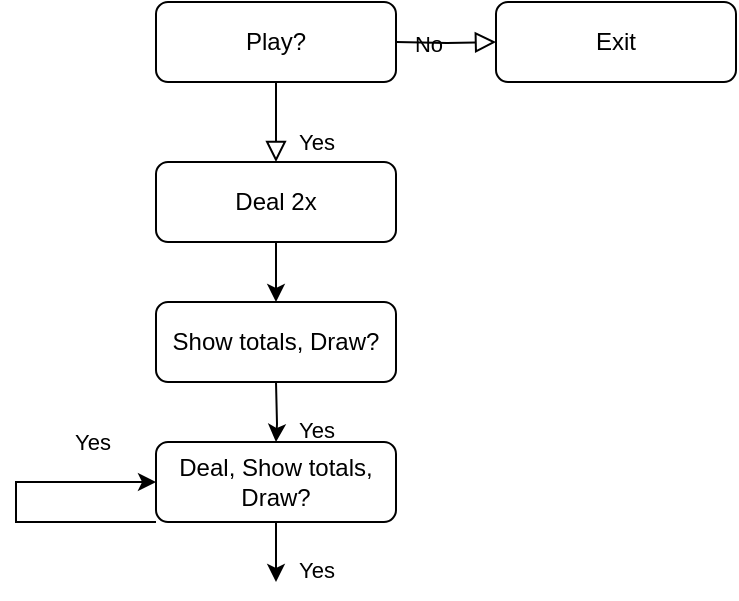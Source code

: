 <mxfile version="16.2.4" type="github">
  <diagram id="C5RBs43oDa-KdzZeNtuy" name="Page-1">
    <mxGraphModel dx="778" dy="549" grid="1" gridSize="10" guides="1" tooltips="1" connect="1" arrows="1" fold="1" page="1" pageScale="1" pageWidth="827" pageHeight="1169" math="0" shadow="0">
      <root>
        <mxCell id="WIyWlLk6GJQsqaUBKTNV-0" />
        <mxCell id="WIyWlLk6GJQsqaUBKTNV-1" parent="WIyWlLk6GJQsqaUBKTNV-0" />
        <mxCell id="sVqeN9e2uMkYKs4Kevos-5" value="" style="edgeStyle=orthogonalEdgeStyle;rounded=0;orthogonalLoop=1;jettySize=auto;html=1;" parent="WIyWlLk6GJQsqaUBKTNV-1" source="WIyWlLk6GJQsqaUBKTNV-3" target="sVqeN9e2uMkYKs4Kevos-4" edge="1">
          <mxGeometry relative="1" as="geometry" />
        </mxCell>
        <mxCell id="WIyWlLk6GJQsqaUBKTNV-3" value="Deal 2x" style="rounded=1;whiteSpace=wrap;html=1;fontSize=12;glass=0;strokeWidth=1;shadow=0;" parent="WIyWlLk6GJQsqaUBKTNV-1" vertex="1">
          <mxGeometry x="160" y="90" width="120" height="40" as="geometry" />
        </mxCell>
        <mxCell id="sVqeN9e2uMkYKs4Kevos-0" value="Play?" style="rounded=1;whiteSpace=wrap;html=1;fontSize=12;glass=0;strokeWidth=1;shadow=0;" parent="WIyWlLk6GJQsqaUBKTNV-1" vertex="1">
          <mxGeometry x="160" y="10" width="120" height="40" as="geometry" />
        </mxCell>
        <mxCell id="sVqeN9e2uMkYKs4Kevos-1" value="Yes" style="rounded=0;html=1;jettySize=auto;orthogonalLoop=1;fontSize=11;endArrow=block;endFill=0;endSize=8;strokeWidth=1;shadow=0;labelBackgroundColor=none;edgeStyle=orthogonalEdgeStyle;exitX=0.5;exitY=1;exitDx=0;exitDy=0;entryX=0.5;entryY=0;entryDx=0;entryDy=0;" parent="WIyWlLk6GJQsqaUBKTNV-1" source="sVqeN9e2uMkYKs4Kevos-0" target="WIyWlLk6GJQsqaUBKTNV-3" edge="1">
          <mxGeometry x="0.5" y="20" relative="1" as="geometry">
            <mxPoint x="230" y="130" as="sourcePoint" />
            <mxPoint x="220" y="80" as="targetPoint" />
            <Array as="points">
              <mxPoint x="220" y="60" />
              <mxPoint x="220" y="60" />
            </Array>
            <mxPoint as="offset" />
          </mxGeometry>
        </mxCell>
        <mxCell id="sVqeN9e2uMkYKs4Kevos-2" value="No" style="edgeStyle=orthogonalEdgeStyle;rounded=0;html=1;jettySize=auto;orthogonalLoop=1;fontSize=11;endArrow=block;endFill=0;endSize=8;strokeWidth=1;shadow=0;labelBackgroundColor=none;" parent="WIyWlLk6GJQsqaUBKTNV-1" target="sVqeN9e2uMkYKs4Kevos-3" edge="1">
          <mxGeometry y="10" relative="1" as="geometry">
            <mxPoint as="offset" />
            <mxPoint x="280" y="30" as="sourcePoint" />
          </mxGeometry>
        </mxCell>
        <mxCell id="sVqeN9e2uMkYKs4Kevos-3" value="Exit" style="rounded=1;whiteSpace=wrap;html=1;fontSize=12;glass=0;strokeWidth=1;shadow=0;" parent="WIyWlLk6GJQsqaUBKTNV-1" vertex="1">
          <mxGeometry x="330" y="10" width="120" height="40" as="geometry" />
        </mxCell>
        <mxCell id="sVqeN9e2uMkYKs4Kevos-4" value="Show totals, Draw?" style="rounded=1;whiteSpace=wrap;html=1;fontSize=12;glass=0;strokeWidth=1;shadow=0;" parent="WIyWlLk6GJQsqaUBKTNV-1" vertex="1">
          <mxGeometry x="160" y="160" width="120" height="40" as="geometry" />
        </mxCell>
        <mxCell id="sVqeN9e2uMkYKs4Kevos-6" value="Yes" style="edgeStyle=orthogonalEdgeStyle;rounded=0;orthogonalLoop=1;jettySize=auto;html=1;" parent="WIyWlLk6GJQsqaUBKTNV-1" target="sVqeN9e2uMkYKs4Kevos-7" edge="1">
          <mxGeometry x="0.6" y="20" relative="1" as="geometry">
            <mxPoint x="220" y="200" as="sourcePoint" />
            <mxPoint as="offset" />
          </mxGeometry>
        </mxCell>
        <mxCell id="sVqeN9e2uMkYKs4Kevos-7" value="Deal, Show totals, Draw?" style="rounded=1;whiteSpace=wrap;html=1;fontSize=12;glass=0;strokeWidth=1;shadow=0;" parent="WIyWlLk6GJQsqaUBKTNV-1" vertex="1">
          <mxGeometry x="160" y="230" width="120" height="40" as="geometry" />
        </mxCell>
        <mxCell id="sVqeN9e2uMkYKs4Kevos-8" value="Yes" style="edgeStyle=orthogonalEdgeStyle;rounded=0;orthogonalLoop=1;jettySize=auto;html=1;exitX=0;exitY=1;exitDx=0;exitDy=0;entryX=0;entryY=0.5;entryDx=0;entryDy=0;" parent="WIyWlLk6GJQsqaUBKTNV-1" source="sVqeN9e2uMkYKs4Kevos-7" target="sVqeN9e2uMkYKs4Kevos-7" edge="1">
          <mxGeometry x="0.6" y="20" relative="1" as="geometry">
            <mxPoint x="110" y="210" as="sourcePoint" />
            <mxPoint x="230" y="240" as="targetPoint" />
            <mxPoint as="offset" />
            <Array as="points">
              <mxPoint x="90" y="270" />
              <mxPoint x="90" y="250" />
            </Array>
          </mxGeometry>
        </mxCell>
        <mxCell id="sVqeN9e2uMkYKs4Kevos-9" value="Yes" style="edgeStyle=orthogonalEdgeStyle;rounded=0;orthogonalLoop=1;jettySize=auto;html=1;exitX=0.5;exitY=1;exitDx=0;exitDy=0;" parent="WIyWlLk6GJQsqaUBKTNV-1" source="sVqeN9e2uMkYKs4Kevos-7" edge="1">
          <mxGeometry x="0.6" y="20" relative="1" as="geometry">
            <mxPoint x="230" y="210" as="sourcePoint" />
            <mxPoint x="220" y="300" as="targetPoint" />
            <mxPoint as="offset" />
            <Array as="points">
              <mxPoint x="220" y="300" />
              <mxPoint x="220" y="300" />
            </Array>
          </mxGeometry>
        </mxCell>
      </root>
    </mxGraphModel>
  </diagram>
</mxfile>
